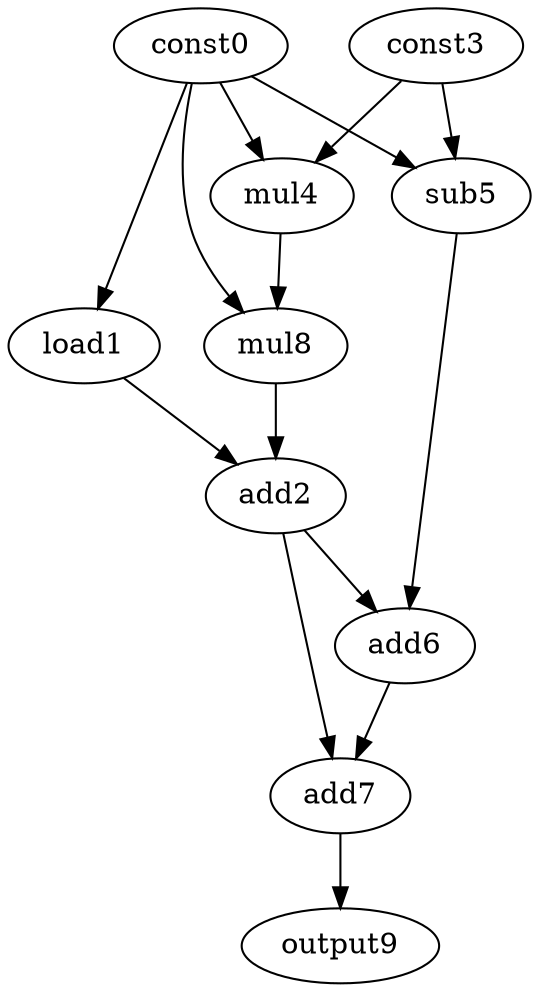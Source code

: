 digraph G { 
const0[opcode=const]; 
load1[opcode=load]; 
add2[opcode=add]; 
const3[opcode=const]; 
mul4[opcode=mul]; 
sub5[opcode=sub]; 
add6[opcode=add]; 
add7[opcode=add]; 
mul8[opcode=mul]; 
output9[opcode=output]; 
const0->load1[operand=0];
const0->mul4[operand=0];
const3->mul4[operand=1];
const0->sub5[operand=0];
const3->sub5[operand=1];
const0->mul8[operand=0];
mul4->mul8[operand=1];
mul8->add2[operand=0];
load1->add2[operand=1];
add2->add6[operand=0];
sub5->add6[operand=1];
add2->add7[operand=0];
add6->add7[operand=1];
add7->output9[operand=0];
}
